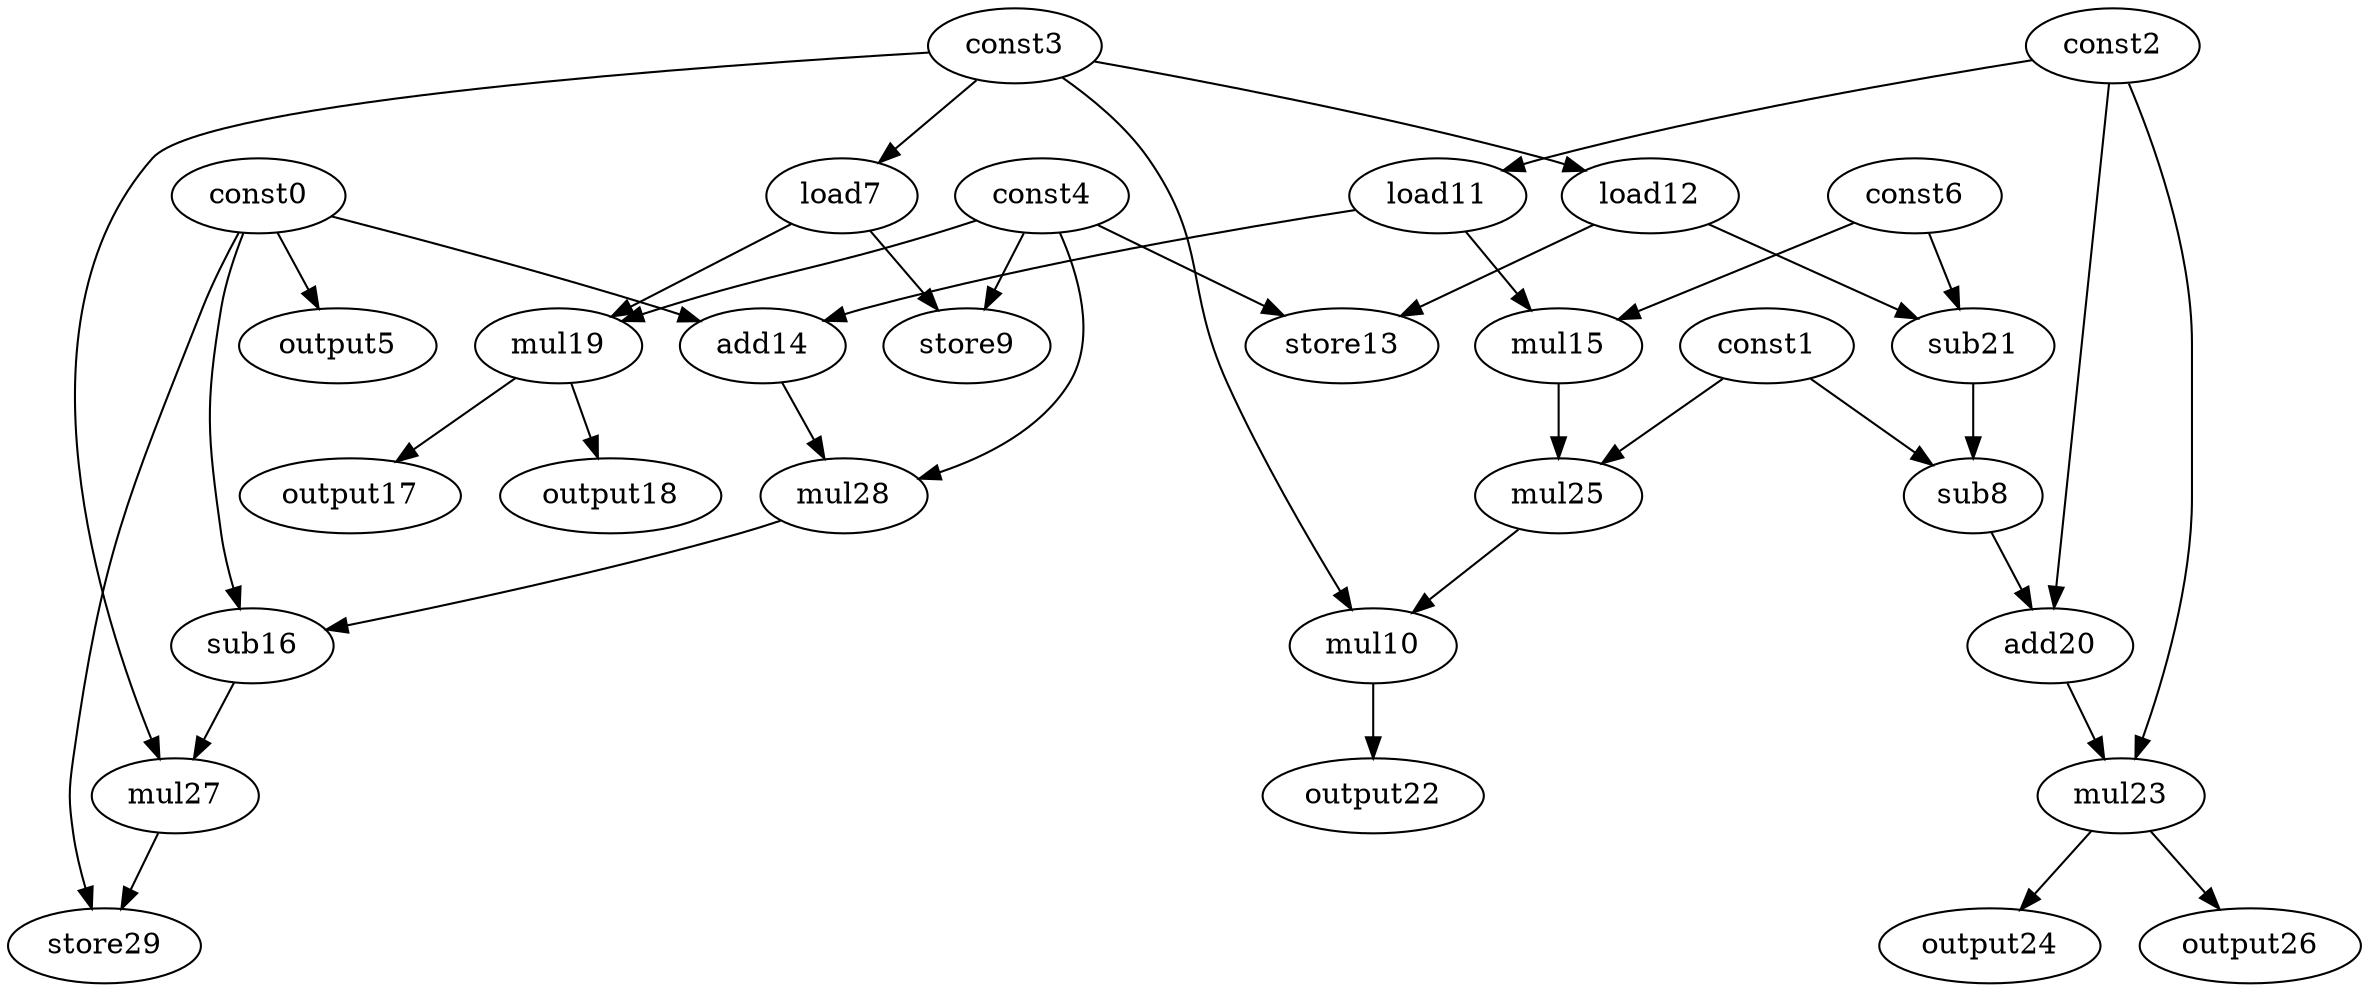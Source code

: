 digraph G { 
const0[opcode=const]; 
const1[opcode=const]; 
const2[opcode=const]; 
const3[opcode=const]; 
const4[opcode=const]; 
output5[opcode=output]; 
const6[opcode=const]; 
load7[opcode=load]; 
sub8[opcode=sub]; 
store9[opcode=store]; 
mul10[opcode=mul]; 
load11[opcode=load]; 
load12[opcode=load]; 
store13[opcode=store]; 
add14[opcode=add]; 
mul15[opcode=mul]; 
sub16[opcode=sub]; 
output17[opcode=output]; 
output18[opcode=output]; 
mul19[opcode=mul]; 
add20[opcode=add]; 
sub21[opcode=sub]; 
output22[opcode=output]; 
mul23[opcode=mul]; 
output24[opcode=output]; 
mul25[opcode=mul]; 
output26[opcode=output]; 
mul27[opcode=mul]; 
mul28[opcode=mul]; 
store29[opcode=store]; 
const0->output5[operand=0];
const3->load7[operand=0];
const2->load11[operand=0];
const3->load12[operand=0];
const4->store9[operand=0];
load7->store9[operand=1];
load12->store13[operand=0];
const4->store13[operand=1];
const0->add14[operand=0];
load11->add14[operand=1];
load11->mul15[operand=0];
const6->mul15[operand=1];
const4->mul19[operand=0];
load7->mul19[operand=1];
load12->sub21[operand=0];
const6->sub21[operand=1];
const1->sub8[operand=0];
sub21->sub8[operand=1];
mul19->output17[operand=0];
mul19->output18[operand=0];
const1->mul25[operand=0];
mul15->mul25[operand=1];
const4->mul28[operand=0];
add14->mul28[operand=1];
mul25->mul10[operand=0];
const3->mul10[operand=1];
const0->sub16[operand=0];
mul28->sub16[operand=1];
sub8->add20[operand=0];
const2->add20[operand=1];
mul10->output22[operand=0];
const2->mul23[operand=0];
add20->mul23[operand=1];
sub16->mul27[operand=0];
const3->mul27[operand=1];
mul23->output24[operand=0];
mul23->output26[operand=0];
const0->store29[operand=0];
mul27->store29[operand=1];
}
